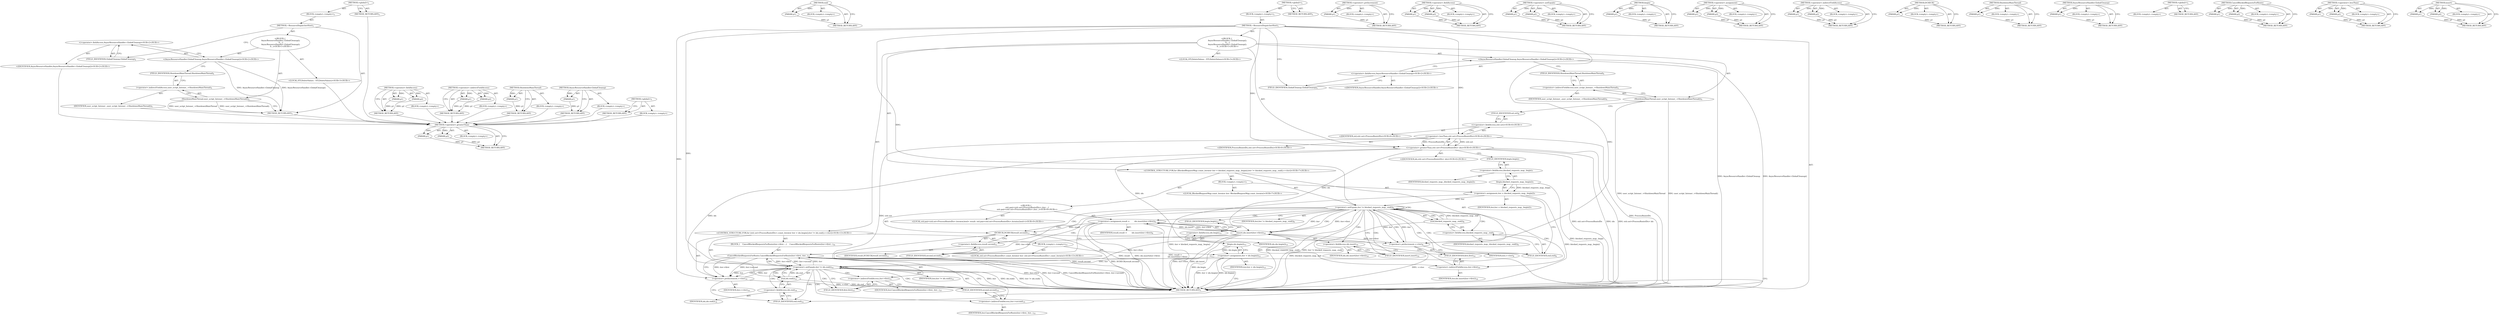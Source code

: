 digraph "&lt;global&gt;" {
vulnerable_124 [label=<(METHOD,&lt;operator&gt;.greaterThan)>];
vulnerable_125 [label=<(PARAM,p1)>];
vulnerable_126 [label=<(PARAM,p2)>];
vulnerable_127 [label=<(BLOCK,&lt;empty&gt;,&lt;empty&gt;)>];
vulnerable_128 [label=<(METHOD_RETURN,ANY)>];
vulnerable_148 [label=<(METHOD,end)>];
vulnerable_149 [label=<(PARAM,p1)>];
vulnerable_150 [label=<(BLOCK,&lt;empty&gt;,&lt;empty&gt;)>];
vulnerable_151 [label=<(METHOD_RETURN,ANY)>];
vulnerable_6 [label=<(METHOD,&lt;global&gt;)<SUB>1</SUB>>];
vulnerable_7 [label=<(BLOCK,&lt;empty&gt;,&lt;empty&gt;)<SUB>1</SUB>>];
vulnerable_8 [label=<(METHOD,~ResourceDispatcherHost)<SUB>1</SUB>>];
vulnerable_9 [label="<(BLOCK,{
  AsyncResourceHandler::GlobalCleanup();
   S...,{
  AsyncResourceHandler::GlobalCleanup();
   S...)<SUB>1</SUB>>"];
vulnerable_10 [label="<(AsyncResourceHandler.GlobalCleanup,AsyncResourceHandler::GlobalCleanup())<SUB>2</SUB>>"];
vulnerable_11 [label="<(&lt;operator&gt;.fieldAccess,AsyncResourceHandler::GlobalCleanup)<SUB>2</SUB>>"];
vulnerable_12 [label="<(IDENTIFIER,AsyncResourceHandler,AsyncResourceHandler::GlobalCleanup())<SUB>2</SUB>>"];
vulnerable_13 [label=<(FIELD_IDENTIFIER,GlobalCleanup,GlobalCleanup)<SUB>2</SUB>>];
vulnerable_14 [label="<(LOCAL,STLDeleteValues : STLDeleteValues)<SUB>3</SUB>>"];
vulnerable_15 [label=<(ShutdownMainThread,user_script_listener_-&gt;ShutdownMainThread())<SUB>5</SUB>>];
vulnerable_16 [label=<(&lt;operator&gt;.indirectFieldAccess,user_script_listener_-&gt;ShutdownMainThread)<SUB>5</SUB>>];
vulnerable_17 [label=<(IDENTIFIER,user_script_listener_,user_script_listener_-&gt;ShutdownMainThread())<SUB>5</SUB>>];
vulnerable_18 [label=<(FIELD_IDENTIFIER,ShutdownMainThread,ShutdownMainThread)<SUB>5</SUB>>];
vulnerable_19 [label="<(&lt;operator&gt;.greaterThan,std::set&lt;ProcessRouteIDs&gt; ids)<SUB>6</SUB>>"];
vulnerable_20 [label="<(&lt;operator&gt;.lessThan,std::set&lt;ProcessRouteIDs)<SUB>6</SUB>>"];
vulnerable_21 [label="<(&lt;operator&gt;.fieldAccess,std::set)<SUB>6</SUB>>"];
vulnerable_22 [label="<(IDENTIFIER,std,std::set&lt;ProcessRouteIDs)<SUB>6</SUB>>"];
vulnerable_23 [label=<(FIELD_IDENTIFIER,set,set)<SUB>6</SUB>>];
vulnerable_24 [label="<(IDENTIFIER,ProcessRouteIDs,std::set&lt;ProcessRouteIDs)<SUB>6</SUB>>"];
vulnerable_25 [label="<(IDENTIFIER,ids,std::set&lt;ProcessRouteIDs&gt; ids)<SUB>6</SUB>>"];
vulnerable_26 [label="<(CONTROL_STRUCTURE,FOR,for (BlockedRequestMap::const_iterator iter = blocked_requests_map_.begin();iter != blocked_requests_map_.end();++iter))<SUB>7</SUB>>"];
vulnerable_27 [label=<(BLOCK,&lt;empty&gt;,&lt;empty&gt;)<SUB>7</SUB>>];
vulnerable_28 [label="<(LOCAL,BlockedRequestMap.const_iterator iter: BlockedRequestMap.const_iterator)<SUB>7</SUB>>"];
vulnerable_29 [label=<(&lt;operator&gt;.assignment,iter = blocked_requests_map_.begin())<SUB>7</SUB>>];
vulnerable_30 [label=<(IDENTIFIER,iter,iter = blocked_requests_map_.begin())<SUB>7</SUB>>];
vulnerable_31 [label=<(begin,blocked_requests_map_.begin())<SUB>7</SUB>>];
vulnerable_32 [label=<(&lt;operator&gt;.fieldAccess,blocked_requests_map_.begin)<SUB>7</SUB>>];
vulnerable_33 [label=<(IDENTIFIER,blocked_requests_map_,blocked_requests_map_.begin())<SUB>7</SUB>>];
vulnerable_34 [label=<(FIELD_IDENTIFIER,begin,begin)<SUB>7</SUB>>];
vulnerable_35 [label=<(&lt;operator&gt;.notEquals,iter != blocked_requests_map_.end())<SUB>8</SUB>>];
vulnerable_36 [label=<(IDENTIFIER,iter,iter != blocked_requests_map_.end())<SUB>8</SUB>>];
vulnerable_37 [label=<(end,blocked_requests_map_.end())<SUB>8</SUB>>];
vulnerable_38 [label=<(&lt;operator&gt;.fieldAccess,blocked_requests_map_.end)<SUB>8</SUB>>];
vulnerable_39 [label=<(IDENTIFIER,blocked_requests_map_,blocked_requests_map_.end())<SUB>8</SUB>>];
vulnerable_40 [label=<(FIELD_IDENTIFIER,end,end)<SUB>8</SUB>>];
vulnerable_41 [label=<(&lt;operator&gt;.preIncrement,++iter)<SUB>8</SUB>>];
vulnerable_42 [label=<(IDENTIFIER,iter,++iter)<SUB>8</SUB>>];
vulnerable_43 [label="<(BLOCK,{
    std::pair&lt;std::set&lt;ProcessRouteIDs&gt;::iter...,{
    std::pair&lt;std::set&lt;ProcessRouteIDs&gt;::iter...)<SUB>8</SUB>>"];
vulnerable_44 [label="<(LOCAL,std.pair&lt;std.set&lt;ProcessRouteIDs&gt;.iterator,bool&gt; result: std.pair&lt;std.set&lt;ProcessRouteIDs&gt;.iterator,bool&gt;)<SUB>9</SUB>>"];
vulnerable_45 [label=<(&lt;operator&gt;.assignment,result =
        ids.insert(iter-&gt;first))<SUB>9</SUB>>];
vulnerable_46 [label=<(IDENTIFIER,result,result =
        ids.insert(iter-&gt;first))<SUB>9</SUB>>];
vulnerable_47 [label=<(insert,ids.insert(iter-&gt;first))<SUB>10</SUB>>];
vulnerable_48 [label=<(&lt;operator&gt;.fieldAccess,ids.insert)<SUB>10</SUB>>];
vulnerable_49 [label=<(IDENTIFIER,ids,ids.insert(iter-&gt;first))<SUB>10</SUB>>];
vulnerable_50 [label=<(FIELD_IDENTIFIER,insert,insert)<SUB>10</SUB>>];
vulnerable_51 [label=<(&lt;operator&gt;.indirectFieldAccess,iter-&gt;first)<SUB>10</SUB>>];
vulnerable_52 [label=<(IDENTIFIER,iter,ids.insert(iter-&gt;first))<SUB>10</SUB>>];
vulnerable_53 [label=<(FIELD_IDENTIFIER,first,first)<SUB>10</SUB>>];
vulnerable_54 [label=<(DCHECK,DCHECK(result.second))<SUB>11</SUB>>];
vulnerable_55 [label=<(&lt;operator&gt;.fieldAccess,result.second)<SUB>11</SUB>>];
vulnerable_56 [label=<(IDENTIFIER,result,DCHECK(result.second))<SUB>11</SUB>>];
vulnerable_57 [label=<(FIELD_IDENTIFIER,second,second)<SUB>11</SUB>>];
vulnerable_58 [label="<(CONTROL_STRUCTURE,FOR,for (std::set&lt;ProcessRouteIDs&gt;::const_iterator iter = ids.begin();iter != ids.end();++iter))<SUB>13</SUB>>"];
vulnerable_59 [label=<(BLOCK,&lt;empty&gt;,&lt;empty&gt;)<SUB>13</SUB>>];
vulnerable_60 [label="<(LOCAL,std.set&lt;ProcessRouteIDs&gt;.const_iterator iter: std.set&lt;ProcessRouteIDs&gt;.const_iterator)<SUB>13</SUB>>"];
vulnerable_61 [label=<(&lt;operator&gt;.assignment,iter = ids.begin())<SUB>13</SUB>>];
vulnerable_62 [label=<(IDENTIFIER,iter,iter = ids.begin())<SUB>13</SUB>>];
vulnerable_63 [label=<(begin,ids.begin())<SUB>13</SUB>>];
vulnerable_64 [label=<(&lt;operator&gt;.fieldAccess,ids.begin)<SUB>13</SUB>>];
vulnerable_65 [label=<(IDENTIFIER,ids,ids.begin())<SUB>13</SUB>>];
vulnerable_66 [label=<(FIELD_IDENTIFIER,begin,begin)<SUB>13</SUB>>];
vulnerable_67 [label=<(&lt;operator&gt;.notEquals,iter != ids.end())<SUB>14</SUB>>];
vulnerable_68 [label=<(IDENTIFIER,iter,iter != ids.end())<SUB>14</SUB>>];
vulnerable_69 [label=<(end,ids.end())<SUB>14</SUB>>];
vulnerable_70 [label=<(&lt;operator&gt;.fieldAccess,ids.end)<SUB>14</SUB>>];
vulnerable_71 [label=<(IDENTIFIER,ids,ids.end())<SUB>14</SUB>>];
vulnerable_72 [label=<(FIELD_IDENTIFIER,end,end)<SUB>14</SUB>>];
vulnerable_73 [label=<(&lt;operator&gt;.preIncrement,++iter)<SUB>14</SUB>>];
vulnerable_74 [label=<(IDENTIFIER,iter,++iter)<SUB>14</SUB>>];
vulnerable_75 [label=<(BLOCK,{
    CancelBlockedRequestsForRoute(iter-&gt;first...,{
    CancelBlockedRequestsForRoute(iter-&gt;first...)<SUB>14</SUB>>];
vulnerable_76 [label=<(CancelBlockedRequestsForRoute,CancelBlockedRequestsForRoute(iter-&gt;first, iter...)<SUB>15</SUB>>];
vulnerable_77 [label=<(&lt;operator&gt;.indirectFieldAccess,iter-&gt;first)<SUB>15</SUB>>];
vulnerable_78 [label=<(IDENTIFIER,iter,CancelBlockedRequestsForRoute(iter-&gt;first, iter...)<SUB>15</SUB>>];
vulnerable_79 [label=<(FIELD_IDENTIFIER,first,first)<SUB>15</SUB>>];
vulnerable_80 [label=<(&lt;operator&gt;.indirectFieldAccess,iter-&gt;second)<SUB>15</SUB>>];
vulnerable_81 [label=<(IDENTIFIER,iter,CancelBlockedRequestsForRoute(iter-&gt;first, iter...)<SUB>15</SUB>>];
vulnerable_82 [label=<(FIELD_IDENTIFIER,second,second)<SUB>15</SUB>>];
vulnerable_83 [label=<(METHOD_RETURN,ANY)<SUB>1</SUB>>];
vulnerable_85 [label=<(METHOD_RETURN,ANY)<SUB>1</SUB>>];
vulnerable_152 [label=<(METHOD,&lt;operator&gt;.preIncrement)>];
vulnerable_153 [label=<(PARAM,p1)>];
vulnerable_154 [label=<(BLOCK,&lt;empty&gt;,&lt;empty&gt;)>];
vulnerable_155 [label=<(METHOD_RETURN,ANY)>];
vulnerable_110 [label=<(METHOD,&lt;operator&gt;.fieldAccess)>];
vulnerable_111 [label=<(PARAM,p1)>];
vulnerable_112 [label=<(PARAM,p2)>];
vulnerable_113 [label=<(BLOCK,&lt;empty&gt;,&lt;empty&gt;)>];
vulnerable_114 [label=<(METHOD_RETURN,ANY)>];
vulnerable_143 [label=<(METHOD,&lt;operator&gt;.notEquals)>];
vulnerable_144 [label=<(PARAM,p1)>];
vulnerable_145 [label=<(PARAM,p2)>];
vulnerable_146 [label=<(BLOCK,&lt;empty&gt;,&lt;empty&gt;)>];
vulnerable_147 [label=<(METHOD_RETURN,ANY)>];
vulnerable_139 [label=<(METHOD,begin)>];
vulnerable_140 [label=<(PARAM,p1)>];
vulnerable_141 [label=<(BLOCK,&lt;empty&gt;,&lt;empty&gt;)>];
vulnerable_142 [label=<(METHOD_RETURN,ANY)>];
vulnerable_134 [label=<(METHOD,&lt;operator&gt;.assignment)>];
vulnerable_135 [label=<(PARAM,p1)>];
vulnerable_136 [label=<(PARAM,p2)>];
vulnerable_137 [label=<(BLOCK,&lt;empty&gt;,&lt;empty&gt;)>];
vulnerable_138 [label=<(METHOD_RETURN,ANY)>];
vulnerable_119 [label=<(METHOD,&lt;operator&gt;.indirectFieldAccess)>];
vulnerable_120 [label=<(PARAM,p1)>];
vulnerable_121 [label=<(PARAM,p2)>];
vulnerable_122 [label=<(BLOCK,&lt;empty&gt;,&lt;empty&gt;)>];
vulnerable_123 [label=<(METHOD_RETURN,ANY)>];
vulnerable_161 [label=<(METHOD,DCHECK)>];
vulnerable_162 [label=<(PARAM,p1)>];
vulnerable_163 [label=<(BLOCK,&lt;empty&gt;,&lt;empty&gt;)>];
vulnerable_164 [label=<(METHOD_RETURN,ANY)>];
vulnerable_115 [label=<(METHOD,ShutdownMainThread)>];
vulnerable_116 [label=<(PARAM,p1)>];
vulnerable_117 [label=<(BLOCK,&lt;empty&gt;,&lt;empty&gt;)>];
vulnerable_118 [label=<(METHOD_RETURN,ANY)>];
vulnerable_106 [label=<(METHOD,AsyncResourceHandler.GlobalCleanup)>];
vulnerable_107 [label=<(PARAM,p1)>];
vulnerable_108 [label=<(BLOCK,&lt;empty&gt;,&lt;empty&gt;)>];
vulnerable_109 [label=<(METHOD_RETURN,ANY)>];
vulnerable_100 [label=<(METHOD,&lt;global&gt;)<SUB>1</SUB>>];
vulnerable_101 [label=<(BLOCK,&lt;empty&gt;,&lt;empty&gt;)>];
vulnerable_102 [label=<(METHOD_RETURN,ANY)>];
vulnerable_165 [label=<(METHOD,CancelBlockedRequestsForRoute)>];
vulnerable_166 [label=<(PARAM,p1)>];
vulnerable_167 [label=<(PARAM,p2)>];
vulnerable_168 [label=<(BLOCK,&lt;empty&gt;,&lt;empty&gt;)>];
vulnerable_169 [label=<(METHOD_RETURN,ANY)>];
vulnerable_129 [label=<(METHOD,&lt;operator&gt;.lessThan)>];
vulnerable_130 [label=<(PARAM,p1)>];
vulnerable_131 [label=<(PARAM,p2)>];
vulnerable_132 [label=<(BLOCK,&lt;empty&gt;,&lt;empty&gt;)>];
vulnerable_133 [label=<(METHOD_RETURN,ANY)>];
vulnerable_156 [label=<(METHOD,insert)>];
vulnerable_157 [label=<(PARAM,p1)>];
vulnerable_158 [label=<(PARAM,p2)>];
vulnerable_159 [label=<(BLOCK,&lt;empty&gt;,&lt;empty&gt;)>];
vulnerable_160 [label=<(METHOD_RETURN,ANY)>];
fixed_6 [label=<(METHOD,&lt;global&gt;)<SUB>1</SUB>>];
fixed_7 [label=<(BLOCK,&lt;empty&gt;,&lt;empty&gt;)<SUB>1</SUB>>];
fixed_8 [label=<(METHOD,~ResourceDispatcherHost)<SUB>1</SUB>>];
fixed_9 [label="<(BLOCK,{
  AsyncResourceHandler::GlobalCleanup();
   S...,{
  AsyncResourceHandler::GlobalCleanup();
   S...)<SUB>1</SUB>>"];
fixed_10 [label="<(AsyncResourceHandler.GlobalCleanup,AsyncResourceHandler::GlobalCleanup())<SUB>2</SUB>>"];
fixed_11 [label="<(&lt;operator&gt;.fieldAccess,AsyncResourceHandler::GlobalCleanup)<SUB>2</SUB>>"];
fixed_12 [label="<(IDENTIFIER,AsyncResourceHandler,AsyncResourceHandler::GlobalCleanup())<SUB>2</SUB>>"];
fixed_13 [label=<(FIELD_IDENTIFIER,GlobalCleanup,GlobalCleanup)<SUB>2</SUB>>];
fixed_14 [label="<(LOCAL,STLDeleteValues : STLDeleteValues)<SUB>3</SUB>>"];
fixed_15 [label=<(ShutdownMainThread,user_script_listener_-&gt;ShutdownMainThread())<SUB>5</SUB>>];
fixed_16 [label=<(&lt;operator&gt;.indirectFieldAccess,user_script_listener_-&gt;ShutdownMainThread)<SUB>5</SUB>>];
fixed_17 [label=<(IDENTIFIER,user_script_listener_,user_script_listener_-&gt;ShutdownMainThread())<SUB>5</SUB>>];
fixed_18 [label=<(FIELD_IDENTIFIER,ShutdownMainThread,ShutdownMainThread)<SUB>5</SUB>>];
fixed_19 [label=<(METHOD_RETURN,ANY)<SUB>1</SUB>>];
fixed_21 [label=<(METHOD_RETURN,ANY)<SUB>1</SUB>>];
fixed_40 [label=<(METHOD,&lt;operator&gt;.fieldAccess)>];
fixed_41 [label=<(PARAM,p1)>];
fixed_42 [label=<(PARAM,p2)>];
fixed_43 [label=<(BLOCK,&lt;empty&gt;,&lt;empty&gt;)>];
fixed_44 [label=<(METHOD_RETURN,ANY)>];
fixed_49 [label=<(METHOD,&lt;operator&gt;.indirectFieldAccess)>];
fixed_50 [label=<(PARAM,p1)>];
fixed_51 [label=<(PARAM,p2)>];
fixed_52 [label=<(BLOCK,&lt;empty&gt;,&lt;empty&gt;)>];
fixed_53 [label=<(METHOD_RETURN,ANY)>];
fixed_45 [label=<(METHOD,ShutdownMainThread)>];
fixed_46 [label=<(PARAM,p1)>];
fixed_47 [label=<(BLOCK,&lt;empty&gt;,&lt;empty&gt;)>];
fixed_48 [label=<(METHOD_RETURN,ANY)>];
fixed_36 [label=<(METHOD,AsyncResourceHandler.GlobalCleanup)>];
fixed_37 [label=<(PARAM,p1)>];
fixed_38 [label=<(BLOCK,&lt;empty&gt;,&lt;empty&gt;)>];
fixed_39 [label=<(METHOD_RETURN,ANY)>];
fixed_30 [label=<(METHOD,&lt;global&gt;)<SUB>1</SUB>>];
fixed_31 [label=<(BLOCK,&lt;empty&gt;,&lt;empty&gt;)>];
fixed_32 [label=<(METHOD_RETURN,ANY)>];
vulnerable_124 -> vulnerable_125  [key=0, label="AST: "];
vulnerable_124 -> vulnerable_125  [key=1, label="DDG: "];
vulnerable_124 -> vulnerable_127  [key=0, label="AST: "];
vulnerable_124 -> vulnerable_126  [key=0, label="AST: "];
vulnerable_124 -> vulnerable_126  [key=1, label="DDG: "];
vulnerable_124 -> vulnerable_128  [key=0, label="AST: "];
vulnerable_124 -> vulnerable_128  [key=1, label="CFG: "];
vulnerable_125 -> vulnerable_128  [key=0, label="DDG: p1"];
vulnerable_126 -> vulnerable_128  [key=0, label="DDG: p2"];
vulnerable_148 -> vulnerable_149  [key=0, label="AST: "];
vulnerable_148 -> vulnerable_149  [key=1, label="DDG: "];
vulnerable_148 -> vulnerable_150  [key=0, label="AST: "];
vulnerable_148 -> vulnerable_151  [key=0, label="AST: "];
vulnerable_148 -> vulnerable_151  [key=1, label="CFG: "];
vulnerable_149 -> vulnerable_151  [key=0, label="DDG: p1"];
vulnerable_6 -> vulnerable_7  [key=0, label="AST: "];
vulnerable_6 -> vulnerable_85  [key=0, label="AST: "];
vulnerable_6 -> vulnerable_85  [key=1, label="CFG: "];
vulnerable_7 -> vulnerable_8  [key=0, label="AST: "];
vulnerable_8 -> vulnerable_9  [key=0, label="AST: "];
vulnerable_8 -> vulnerable_83  [key=0, label="AST: "];
vulnerable_8 -> vulnerable_13  [key=0, label="CFG: "];
vulnerable_8 -> vulnerable_19  [key=0, label="DDG: "];
vulnerable_8 -> vulnerable_20  [key=0, label="DDG: "];
vulnerable_8 -> vulnerable_35  [key=0, label="DDG: "];
vulnerable_8 -> vulnerable_41  [key=0, label="DDG: "];
vulnerable_8 -> vulnerable_67  [key=0, label="DDG: "];
vulnerable_8 -> vulnerable_73  [key=0, label="DDG: "];
vulnerable_9 -> vulnerable_10  [key=0, label="AST: "];
vulnerable_9 -> vulnerable_14  [key=0, label="AST: "];
vulnerable_9 -> vulnerable_15  [key=0, label="AST: "];
vulnerable_9 -> vulnerable_19  [key=0, label="AST: "];
vulnerable_9 -> vulnerable_26  [key=0, label="AST: "];
vulnerable_9 -> vulnerable_58  [key=0, label="AST: "];
vulnerable_10 -> vulnerable_11  [key=0, label="AST: "];
vulnerable_10 -> vulnerable_18  [key=0, label="CFG: "];
vulnerable_10 -> vulnerable_83  [key=0, label="DDG: AsyncResourceHandler::GlobalCleanup"];
vulnerable_10 -> vulnerable_83  [key=1, label="DDG: AsyncResourceHandler::GlobalCleanup()"];
vulnerable_11 -> vulnerable_12  [key=0, label="AST: "];
vulnerable_11 -> vulnerable_13  [key=0, label="AST: "];
vulnerable_11 -> vulnerable_10  [key=0, label="CFG: "];
vulnerable_13 -> vulnerable_11  [key=0, label="CFG: "];
vulnerable_15 -> vulnerable_16  [key=0, label="AST: "];
vulnerable_15 -> vulnerable_23  [key=0, label="CFG: "];
vulnerable_15 -> vulnerable_83  [key=0, label="DDG: user_script_listener_-&gt;ShutdownMainThread"];
vulnerable_15 -> vulnerable_83  [key=1, label="DDG: user_script_listener_-&gt;ShutdownMainThread()"];
vulnerable_16 -> vulnerable_17  [key=0, label="AST: "];
vulnerable_16 -> vulnerable_18  [key=0, label="AST: "];
vulnerable_16 -> vulnerable_15  [key=0, label="CFG: "];
vulnerable_18 -> vulnerable_16  [key=0, label="CFG: "];
vulnerable_19 -> vulnerable_20  [key=0, label="AST: "];
vulnerable_19 -> vulnerable_25  [key=0, label="AST: "];
vulnerable_19 -> vulnerable_34  [key=0, label="CFG: "];
vulnerable_19 -> vulnerable_83  [key=0, label="DDG: std::set&lt;ProcessRouteIDs"];
vulnerable_19 -> vulnerable_83  [key=1, label="DDG: ids"];
vulnerable_19 -> vulnerable_83  [key=2, label="DDG: std::set&lt;ProcessRouteIDs&gt; ids"];
vulnerable_19 -> vulnerable_69  [key=0, label="DDG: ids"];
vulnerable_19 -> vulnerable_47  [key=0, label="DDG: ids"];
vulnerable_19 -> vulnerable_63  [key=0, label="DDG: ids"];
vulnerable_20 -> vulnerable_21  [key=0, label="AST: "];
vulnerable_20 -> vulnerable_24  [key=0, label="AST: "];
vulnerable_20 -> vulnerable_19  [key=0, label="CFG: "];
vulnerable_20 -> vulnerable_19  [key=1, label="DDG: std::set"];
vulnerable_20 -> vulnerable_19  [key=2, label="DDG: ProcessRouteIDs"];
vulnerable_20 -> vulnerable_83  [key=0, label="DDG: std::set"];
vulnerable_20 -> vulnerable_83  [key=1, label="DDG: ProcessRouteIDs"];
vulnerable_21 -> vulnerable_22  [key=0, label="AST: "];
vulnerable_21 -> vulnerable_23  [key=0, label="AST: "];
vulnerable_21 -> vulnerable_20  [key=0, label="CFG: "];
vulnerable_23 -> vulnerable_21  [key=0, label="CFG: "];
vulnerable_26 -> vulnerable_27  [key=0, label="AST: "];
vulnerable_26 -> vulnerable_35  [key=0, label="AST: "];
vulnerable_26 -> vulnerable_41  [key=0, label="AST: "];
vulnerable_26 -> vulnerable_43  [key=0, label="AST: "];
vulnerable_27 -> vulnerable_28  [key=0, label="AST: "];
vulnerable_27 -> vulnerable_29  [key=0, label="AST: "];
vulnerable_29 -> vulnerable_30  [key=0, label="AST: "];
vulnerable_29 -> vulnerable_31  [key=0, label="AST: "];
vulnerable_29 -> vulnerable_40  [key=0, label="CFG: "];
vulnerable_29 -> vulnerable_83  [key=0, label="DDG: blocked_requests_map_.begin()"];
vulnerable_29 -> vulnerable_83  [key=1, label="DDG: iter = blocked_requests_map_.begin()"];
vulnerable_29 -> vulnerable_35  [key=0, label="DDG: iter"];
vulnerable_31 -> vulnerable_32  [key=0, label="AST: "];
vulnerable_31 -> vulnerable_29  [key=0, label="CFG: "];
vulnerable_31 -> vulnerable_29  [key=1, label="DDG: blocked_requests_map_.begin"];
vulnerable_31 -> vulnerable_83  [key=0, label="DDG: blocked_requests_map_.begin"];
vulnerable_32 -> vulnerable_33  [key=0, label="AST: "];
vulnerable_32 -> vulnerable_34  [key=0, label="AST: "];
vulnerable_32 -> vulnerable_31  [key=0, label="CFG: "];
vulnerable_34 -> vulnerable_32  [key=0, label="CFG: "];
vulnerable_35 -> vulnerable_36  [key=0, label="AST: "];
vulnerable_35 -> vulnerable_37  [key=0, label="AST: "];
vulnerable_35 -> vulnerable_37  [key=1, label="CDG: "];
vulnerable_35 -> vulnerable_50  [key=0, label="CFG: "];
vulnerable_35 -> vulnerable_50  [key=1, label="CDG: "];
vulnerable_35 -> vulnerable_66  [key=0, label="CFG: "];
vulnerable_35 -> vulnerable_83  [key=0, label="DDG: blocked_requests_map_.end()"];
vulnerable_35 -> vulnerable_83  [key=1, label="DDG: iter != blocked_requests_map_.end()"];
vulnerable_35 -> vulnerable_41  [key=0, label="DDG: iter"];
vulnerable_35 -> vulnerable_41  [key=1, label="CDG: "];
vulnerable_35 -> vulnerable_47  [key=0, label="DDG: iter"];
vulnerable_35 -> vulnerable_47  [key=1, label="CDG: "];
vulnerable_35 -> vulnerable_48  [key=0, label="CDG: "];
vulnerable_35 -> vulnerable_51  [key=0, label="CDG: "];
vulnerable_35 -> vulnerable_57  [key=0, label="CDG: "];
vulnerable_35 -> vulnerable_53  [key=0, label="CDG: "];
vulnerable_35 -> vulnerable_38  [key=0, label="CDG: "];
vulnerable_35 -> vulnerable_45  [key=0, label="CDG: "];
vulnerable_35 -> vulnerable_40  [key=0, label="CDG: "];
vulnerable_35 -> vulnerable_35  [key=0, label="CDG: "];
vulnerable_35 -> vulnerable_55  [key=0, label="CDG: "];
vulnerable_35 -> vulnerable_54  [key=0, label="CDG: "];
vulnerable_37 -> vulnerable_38  [key=0, label="AST: "];
vulnerable_37 -> vulnerable_35  [key=0, label="CFG: "];
vulnerable_37 -> vulnerable_35  [key=1, label="DDG: blocked_requests_map_.end"];
vulnerable_37 -> vulnerable_83  [key=0, label="DDG: blocked_requests_map_.end"];
vulnerable_38 -> vulnerable_39  [key=0, label="AST: "];
vulnerable_38 -> vulnerable_40  [key=0, label="AST: "];
vulnerable_38 -> vulnerable_37  [key=0, label="CFG: "];
vulnerable_40 -> vulnerable_38  [key=0, label="CFG: "];
vulnerable_41 -> vulnerable_42  [key=0, label="AST: "];
vulnerable_41 -> vulnerable_40  [key=0, label="CFG: "];
vulnerable_41 -> vulnerable_83  [key=0, label="DDG: ++iter"];
vulnerable_41 -> vulnerable_35  [key=0, label="DDG: iter"];
vulnerable_43 -> vulnerable_44  [key=0, label="AST: "];
vulnerable_43 -> vulnerable_45  [key=0, label="AST: "];
vulnerable_43 -> vulnerable_54  [key=0, label="AST: "];
vulnerable_45 -> vulnerable_46  [key=0, label="AST: "];
vulnerable_45 -> vulnerable_47  [key=0, label="AST: "];
vulnerable_45 -> vulnerable_57  [key=0, label="CFG: "];
vulnerable_45 -> vulnerable_83  [key=0, label="DDG: result"];
vulnerable_45 -> vulnerable_83  [key=1, label="DDG: ids.insert(iter-&gt;first)"];
vulnerable_45 -> vulnerable_83  [key=2, label="DDG: result =
        ids.insert(iter-&gt;first)"];
vulnerable_45 -> vulnerable_54  [key=0, label="DDG: result"];
vulnerable_47 -> vulnerable_48  [key=0, label="AST: "];
vulnerable_47 -> vulnerable_51  [key=0, label="AST: "];
vulnerable_47 -> vulnerable_45  [key=0, label="CFG: "];
vulnerable_47 -> vulnerable_45  [key=1, label="DDG: ids.insert"];
vulnerable_47 -> vulnerable_45  [key=2, label="DDG: iter-&gt;first"];
vulnerable_47 -> vulnerable_83  [key=0, label="DDG: ids.insert"];
vulnerable_47 -> vulnerable_83  [key=1, label="DDG: iter-&gt;first"];
vulnerable_47 -> vulnerable_35  [key=0, label="DDG: iter-&gt;first"];
vulnerable_47 -> vulnerable_41  [key=0, label="DDG: iter-&gt;first"];
vulnerable_47 -> vulnerable_67  [key=0, label="DDG: iter-&gt;first"];
vulnerable_47 -> vulnerable_76  [key=0, label="DDG: iter-&gt;first"];
vulnerable_48 -> vulnerable_49  [key=0, label="AST: "];
vulnerable_48 -> vulnerable_50  [key=0, label="AST: "];
vulnerable_48 -> vulnerable_53  [key=0, label="CFG: "];
vulnerable_50 -> vulnerable_48  [key=0, label="CFG: "];
vulnerable_51 -> vulnerable_52  [key=0, label="AST: "];
vulnerable_51 -> vulnerable_53  [key=0, label="AST: "];
vulnerable_51 -> vulnerable_47  [key=0, label="CFG: "];
vulnerable_53 -> vulnerable_51  [key=0, label="CFG: "];
vulnerable_54 -> vulnerable_55  [key=0, label="AST: "];
vulnerable_54 -> vulnerable_41  [key=0, label="CFG: "];
vulnerable_54 -> vulnerable_83  [key=0, label="DDG: result.second"];
vulnerable_54 -> vulnerable_83  [key=1, label="DDG: DCHECK(result.second)"];
vulnerable_55 -> vulnerable_56  [key=0, label="AST: "];
vulnerable_55 -> vulnerable_57  [key=0, label="AST: "];
vulnerable_55 -> vulnerable_54  [key=0, label="CFG: "];
vulnerable_57 -> vulnerable_55  [key=0, label="CFG: "];
vulnerable_58 -> vulnerable_59  [key=0, label="AST: "];
vulnerable_58 -> vulnerable_67  [key=0, label="AST: "];
vulnerable_58 -> vulnerable_73  [key=0, label="AST: "];
vulnerable_58 -> vulnerable_75  [key=0, label="AST: "];
vulnerable_59 -> vulnerable_60  [key=0, label="AST: "];
vulnerable_59 -> vulnerable_61  [key=0, label="AST: "];
vulnerable_61 -> vulnerable_62  [key=0, label="AST: "];
vulnerable_61 -> vulnerable_63  [key=0, label="AST: "];
vulnerable_61 -> vulnerable_72  [key=0, label="CFG: "];
vulnerable_61 -> vulnerable_83  [key=0, label="DDG: ids.begin()"];
vulnerable_61 -> vulnerable_83  [key=1, label="DDG: iter = ids.begin()"];
vulnerable_61 -> vulnerable_67  [key=0, label="DDG: iter"];
vulnerable_63 -> vulnerable_64  [key=0, label="AST: "];
vulnerable_63 -> vulnerable_61  [key=0, label="CFG: "];
vulnerable_63 -> vulnerable_61  [key=1, label="DDG: ids.begin"];
vulnerable_63 -> vulnerable_83  [key=0, label="DDG: ids.begin"];
vulnerable_64 -> vulnerable_65  [key=0, label="AST: "];
vulnerable_64 -> vulnerable_66  [key=0, label="AST: "];
vulnerable_64 -> vulnerable_63  [key=0, label="CFG: "];
vulnerable_66 -> vulnerable_64  [key=0, label="CFG: "];
vulnerable_67 -> vulnerable_68  [key=0, label="AST: "];
vulnerable_67 -> vulnerable_69  [key=0, label="AST: "];
vulnerable_67 -> vulnerable_69  [key=1, label="CDG: "];
vulnerable_67 -> vulnerable_83  [key=0, label="CFG: "];
vulnerable_67 -> vulnerable_83  [key=1, label="DDG: iter"];
vulnerable_67 -> vulnerable_83  [key=2, label="DDG: ids.end()"];
vulnerable_67 -> vulnerable_83  [key=3, label="DDG: iter != ids.end()"];
vulnerable_67 -> vulnerable_79  [key=0, label="CFG: "];
vulnerable_67 -> vulnerable_79  [key=1, label="CDG: "];
vulnerable_67 -> vulnerable_73  [key=0, label="DDG: iter"];
vulnerable_67 -> vulnerable_73  [key=1, label="CDG: "];
vulnerable_67 -> vulnerable_76  [key=0, label="DDG: iter"];
vulnerable_67 -> vulnerable_76  [key=1, label="CDG: "];
vulnerable_67 -> vulnerable_80  [key=0, label="CDG: "];
vulnerable_67 -> vulnerable_77  [key=0, label="CDG: "];
vulnerable_67 -> vulnerable_72  [key=0, label="CDG: "];
vulnerable_67 -> vulnerable_67  [key=0, label="CDG: "];
vulnerable_67 -> vulnerable_70  [key=0, label="CDG: "];
vulnerable_67 -> vulnerable_82  [key=0, label="CDG: "];
vulnerable_69 -> vulnerable_70  [key=0, label="AST: "];
vulnerable_69 -> vulnerable_67  [key=0, label="CFG: "];
vulnerable_69 -> vulnerable_67  [key=1, label="DDG: ids.end"];
vulnerable_69 -> vulnerable_83  [key=0, label="DDG: ids.end"];
vulnerable_70 -> vulnerable_71  [key=0, label="AST: "];
vulnerable_70 -> vulnerable_72  [key=0, label="AST: "];
vulnerable_70 -> vulnerable_69  [key=0, label="CFG: "];
vulnerable_72 -> vulnerable_70  [key=0, label="CFG: "];
vulnerable_73 -> vulnerable_74  [key=0, label="AST: "];
vulnerable_73 -> vulnerable_72  [key=0, label="CFG: "];
vulnerable_73 -> vulnerable_83  [key=0, label="DDG: ++iter"];
vulnerable_73 -> vulnerable_67  [key=0, label="DDG: iter"];
vulnerable_75 -> vulnerable_76  [key=0, label="AST: "];
vulnerable_76 -> vulnerable_77  [key=0, label="AST: "];
vulnerable_76 -> vulnerable_80  [key=0, label="AST: "];
vulnerable_76 -> vulnerable_73  [key=0, label="CFG: "];
vulnerable_76 -> vulnerable_73  [key=1, label="DDG: iter-&gt;first"];
vulnerable_76 -> vulnerable_73  [key=2, label="DDG: iter-&gt;second"];
vulnerable_76 -> vulnerable_83  [key=0, label="DDG: iter-&gt;first"];
vulnerable_76 -> vulnerable_83  [key=1, label="DDG: iter-&gt;second"];
vulnerable_76 -> vulnerable_83  [key=2, label="DDG: CancelBlockedRequestsForRoute(iter-&gt;first, iter-&gt;second)"];
vulnerable_76 -> vulnerable_67  [key=0, label="DDG: iter-&gt;first"];
vulnerable_76 -> vulnerable_67  [key=1, label="DDG: iter-&gt;second"];
vulnerable_77 -> vulnerable_78  [key=0, label="AST: "];
vulnerable_77 -> vulnerable_79  [key=0, label="AST: "];
vulnerable_77 -> vulnerable_82  [key=0, label="CFG: "];
vulnerable_79 -> vulnerable_77  [key=0, label="CFG: "];
vulnerable_80 -> vulnerable_81  [key=0, label="AST: "];
vulnerable_80 -> vulnerable_82  [key=0, label="AST: "];
vulnerable_80 -> vulnerable_76  [key=0, label="CFG: "];
vulnerable_82 -> vulnerable_80  [key=0, label="CFG: "];
vulnerable_152 -> vulnerable_153  [key=0, label="AST: "];
vulnerable_152 -> vulnerable_153  [key=1, label="DDG: "];
vulnerable_152 -> vulnerable_154  [key=0, label="AST: "];
vulnerable_152 -> vulnerable_155  [key=0, label="AST: "];
vulnerable_152 -> vulnerable_155  [key=1, label="CFG: "];
vulnerable_153 -> vulnerable_155  [key=0, label="DDG: p1"];
vulnerable_110 -> vulnerable_111  [key=0, label="AST: "];
vulnerable_110 -> vulnerable_111  [key=1, label="DDG: "];
vulnerable_110 -> vulnerable_113  [key=0, label="AST: "];
vulnerable_110 -> vulnerable_112  [key=0, label="AST: "];
vulnerable_110 -> vulnerable_112  [key=1, label="DDG: "];
vulnerable_110 -> vulnerable_114  [key=0, label="AST: "];
vulnerable_110 -> vulnerable_114  [key=1, label="CFG: "];
vulnerable_111 -> vulnerable_114  [key=0, label="DDG: p1"];
vulnerable_112 -> vulnerable_114  [key=0, label="DDG: p2"];
vulnerable_143 -> vulnerable_144  [key=0, label="AST: "];
vulnerable_143 -> vulnerable_144  [key=1, label="DDG: "];
vulnerable_143 -> vulnerable_146  [key=0, label="AST: "];
vulnerable_143 -> vulnerable_145  [key=0, label="AST: "];
vulnerable_143 -> vulnerable_145  [key=1, label="DDG: "];
vulnerable_143 -> vulnerable_147  [key=0, label="AST: "];
vulnerable_143 -> vulnerable_147  [key=1, label="CFG: "];
vulnerable_144 -> vulnerable_147  [key=0, label="DDG: p1"];
vulnerable_145 -> vulnerable_147  [key=0, label="DDG: p2"];
vulnerable_139 -> vulnerable_140  [key=0, label="AST: "];
vulnerable_139 -> vulnerable_140  [key=1, label="DDG: "];
vulnerable_139 -> vulnerable_141  [key=0, label="AST: "];
vulnerable_139 -> vulnerable_142  [key=0, label="AST: "];
vulnerable_139 -> vulnerable_142  [key=1, label="CFG: "];
vulnerable_140 -> vulnerable_142  [key=0, label="DDG: p1"];
vulnerable_134 -> vulnerable_135  [key=0, label="AST: "];
vulnerable_134 -> vulnerable_135  [key=1, label="DDG: "];
vulnerable_134 -> vulnerable_137  [key=0, label="AST: "];
vulnerable_134 -> vulnerable_136  [key=0, label="AST: "];
vulnerable_134 -> vulnerable_136  [key=1, label="DDG: "];
vulnerable_134 -> vulnerable_138  [key=0, label="AST: "];
vulnerable_134 -> vulnerable_138  [key=1, label="CFG: "];
vulnerable_135 -> vulnerable_138  [key=0, label="DDG: p1"];
vulnerable_136 -> vulnerable_138  [key=0, label="DDG: p2"];
vulnerable_119 -> vulnerable_120  [key=0, label="AST: "];
vulnerable_119 -> vulnerable_120  [key=1, label="DDG: "];
vulnerable_119 -> vulnerable_122  [key=0, label="AST: "];
vulnerable_119 -> vulnerable_121  [key=0, label="AST: "];
vulnerable_119 -> vulnerable_121  [key=1, label="DDG: "];
vulnerable_119 -> vulnerable_123  [key=0, label="AST: "];
vulnerable_119 -> vulnerable_123  [key=1, label="CFG: "];
vulnerable_120 -> vulnerable_123  [key=0, label="DDG: p1"];
vulnerable_121 -> vulnerable_123  [key=0, label="DDG: p2"];
vulnerable_161 -> vulnerable_162  [key=0, label="AST: "];
vulnerable_161 -> vulnerable_162  [key=1, label="DDG: "];
vulnerable_161 -> vulnerable_163  [key=0, label="AST: "];
vulnerable_161 -> vulnerable_164  [key=0, label="AST: "];
vulnerable_161 -> vulnerable_164  [key=1, label="CFG: "];
vulnerable_162 -> vulnerable_164  [key=0, label="DDG: p1"];
vulnerable_115 -> vulnerable_116  [key=0, label="AST: "];
vulnerable_115 -> vulnerable_116  [key=1, label="DDG: "];
vulnerable_115 -> vulnerable_117  [key=0, label="AST: "];
vulnerable_115 -> vulnerable_118  [key=0, label="AST: "];
vulnerable_115 -> vulnerable_118  [key=1, label="CFG: "];
vulnerable_116 -> vulnerable_118  [key=0, label="DDG: p1"];
vulnerable_106 -> vulnerable_107  [key=0, label="AST: "];
vulnerable_106 -> vulnerable_107  [key=1, label="DDG: "];
vulnerable_106 -> vulnerable_108  [key=0, label="AST: "];
vulnerable_106 -> vulnerable_109  [key=0, label="AST: "];
vulnerable_106 -> vulnerable_109  [key=1, label="CFG: "];
vulnerable_107 -> vulnerable_109  [key=0, label="DDG: p1"];
vulnerable_100 -> vulnerable_101  [key=0, label="AST: "];
vulnerable_100 -> vulnerable_102  [key=0, label="AST: "];
vulnerable_100 -> vulnerable_102  [key=1, label="CFG: "];
vulnerable_165 -> vulnerable_166  [key=0, label="AST: "];
vulnerable_165 -> vulnerable_166  [key=1, label="DDG: "];
vulnerable_165 -> vulnerable_168  [key=0, label="AST: "];
vulnerable_165 -> vulnerable_167  [key=0, label="AST: "];
vulnerable_165 -> vulnerable_167  [key=1, label="DDG: "];
vulnerable_165 -> vulnerable_169  [key=0, label="AST: "];
vulnerable_165 -> vulnerable_169  [key=1, label="CFG: "];
vulnerable_166 -> vulnerable_169  [key=0, label="DDG: p1"];
vulnerable_167 -> vulnerable_169  [key=0, label="DDG: p2"];
vulnerable_129 -> vulnerable_130  [key=0, label="AST: "];
vulnerable_129 -> vulnerable_130  [key=1, label="DDG: "];
vulnerable_129 -> vulnerable_132  [key=0, label="AST: "];
vulnerable_129 -> vulnerable_131  [key=0, label="AST: "];
vulnerable_129 -> vulnerable_131  [key=1, label="DDG: "];
vulnerable_129 -> vulnerable_133  [key=0, label="AST: "];
vulnerable_129 -> vulnerable_133  [key=1, label="CFG: "];
vulnerable_130 -> vulnerable_133  [key=0, label="DDG: p1"];
vulnerable_131 -> vulnerable_133  [key=0, label="DDG: p2"];
vulnerable_156 -> vulnerable_157  [key=0, label="AST: "];
vulnerable_156 -> vulnerable_157  [key=1, label="DDG: "];
vulnerable_156 -> vulnerable_159  [key=0, label="AST: "];
vulnerable_156 -> vulnerable_158  [key=0, label="AST: "];
vulnerable_156 -> vulnerable_158  [key=1, label="DDG: "];
vulnerable_156 -> vulnerable_160  [key=0, label="AST: "];
vulnerable_156 -> vulnerable_160  [key=1, label="CFG: "];
vulnerable_157 -> vulnerable_160  [key=0, label="DDG: p1"];
vulnerable_158 -> vulnerable_160  [key=0, label="DDG: p2"];
fixed_6 -> fixed_7  [key=0, label="AST: "];
fixed_6 -> fixed_21  [key=0, label="AST: "];
fixed_6 -> fixed_21  [key=1, label="CFG: "];
fixed_7 -> fixed_8  [key=0, label="AST: "];
fixed_8 -> fixed_9  [key=0, label="AST: "];
fixed_8 -> fixed_19  [key=0, label="AST: "];
fixed_8 -> fixed_13  [key=0, label="CFG: "];
fixed_9 -> fixed_10  [key=0, label="AST: "];
fixed_9 -> fixed_14  [key=0, label="AST: "];
fixed_9 -> fixed_15  [key=0, label="AST: "];
fixed_10 -> fixed_11  [key=0, label="AST: "];
fixed_10 -> fixed_18  [key=0, label="CFG: "];
fixed_10 -> fixed_19  [key=0, label="DDG: AsyncResourceHandler::GlobalCleanup"];
fixed_10 -> fixed_19  [key=1, label="DDG: AsyncResourceHandler::GlobalCleanup()"];
fixed_11 -> fixed_12  [key=0, label="AST: "];
fixed_11 -> fixed_13  [key=0, label="AST: "];
fixed_11 -> fixed_10  [key=0, label="CFG: "];
fixed_12 -> vulnerable_124  [key=0];
fixed_13 -> fixed_11  [key=0, label="CFG: "];
fixed_14 -> vulnerable_124  [key=0];
fixed_15 -> fixed_16  [key=0, label="AST: "];
fixed_15 -> fixed_19  [key=0, label="CFG: "];
fixed_15 -> fixed_19  [key=1, label="DDG: user_script_listener_-&gt;ShutdownMainThread"];
fixed_15 -> fixed_19  [key=2, label="DDG: user_script_listener_-&gt;ShutdownMainThread()"];
fixed_16 -> fixed_17  [key=0, label="AST: "];
fixed_16 -> fixed_18  [key=0, label="AST: "];
fixed_16 -> fixed_15  [key=0, label="CFG: "];
fixed_17 -> vulnerable_124  [key=0];
fixed_18 -> fixed_16  [key=0, label="CFG: "];
fixed_19 -> vulnerable_124  [key=0];
fixed_21 -> vulnerable_124  [key=0];
fixed_40 -> fixed_41  [key=0, label="AST: "];
fixed_40 -> fixed_41  [key=1, label="DDG: "];
fixed_40 -> fixed_43  [key=0, label="AST: "];
fixed_40 -> fixed_42  [key=0, label="AST: "];
fixed_40 -> fixed_42  [key=1, label="DDG: "];
fixed_40 -> fixed_44  [key=0, label="AST: "];
fixed_40 -> fixed_44  [key=1, label="CFG: "];
fixed_41 -> fixed_44  [key=0, label="DDG: p1"];
fixed_42 -> fixed_44  [key=0, label="DDG: p2"];
fixed_43 -> vulnerable_124  [key=0];
fixed_44 -> vulnerable_124  [key=0];
fixed_49 -> fixed_50  [key=0, label="AST: "];
fixed_49 -> fixed_50  [key=1, label="DDG: "];
fixed_49 -> fixed_52  [key=0, label="AST: "];
fixed_49 -> fixed_51  [key=0, label="AST: "];
fixed_49 -> fixed_51  [key=1, label="DDG: "];
fixed_49 -> fixed_53  [key=0, label="AST: "];
fixed_49 -> fixed_53  [key=1, label="CFG: "];
fixed_50 -> fixed_53  [key=0, label="DDG: p1"];
fixed_51 -> fixed_53  [key=0, label="DDG: p2"];
fixed_52 -> vulnerable_124  [key=0];
fixed_53 -> vulnerable_124  [key=0];
fixed_45 -> fixed_46  [key=0, label="AST: "];
fixed_45 -> fixed_46  [key=1, label="DDG: "];
fixed_45 -> fixed_47  [key=0, label="AST: "];
fixed_45 -> fixed_48  [key=0, label="AST: "];
fixed_45 -> fixed_48  [key=1, label="CFG: "];
fixed_46 -> fixed_48  [key=0, label="DDG: p1"];
fixed_47 -> vulnerable_124  [key=0];
fixed_48 -> vulnerable_124  [key=0];
fixed_36 -> fixed_37  [key=0, label="AST: "];
fixed_36 -> fixed_37  [key=1, label="DDG: "];
fixed_36 -> fixed_38  [key=0, label="AST: "];
fixed_36 -> fixed_39  [key=0, label="AST: "];
fixed_36 -> fixed_39  [key=1, label="CFG: "];
fixed_37 -> fixed_39  [key=0, label="DDG: p1"];
fixed_38 -> vulnerable_124  [key=0];
fixed_39 -> vulnerable_124  [key=0];
fixed_30 -> fixed_31  [key=0, label="AST: "];
fixed_30 -> fixed_32  [key=0, label="AST: "];
fixed_30 -> fixed_32  [key=1, label="CFG: "];
fixed_31 -> vulnerable_124  [key=0];
fixed_32 -> vulnerable_124  [key=0];
}
